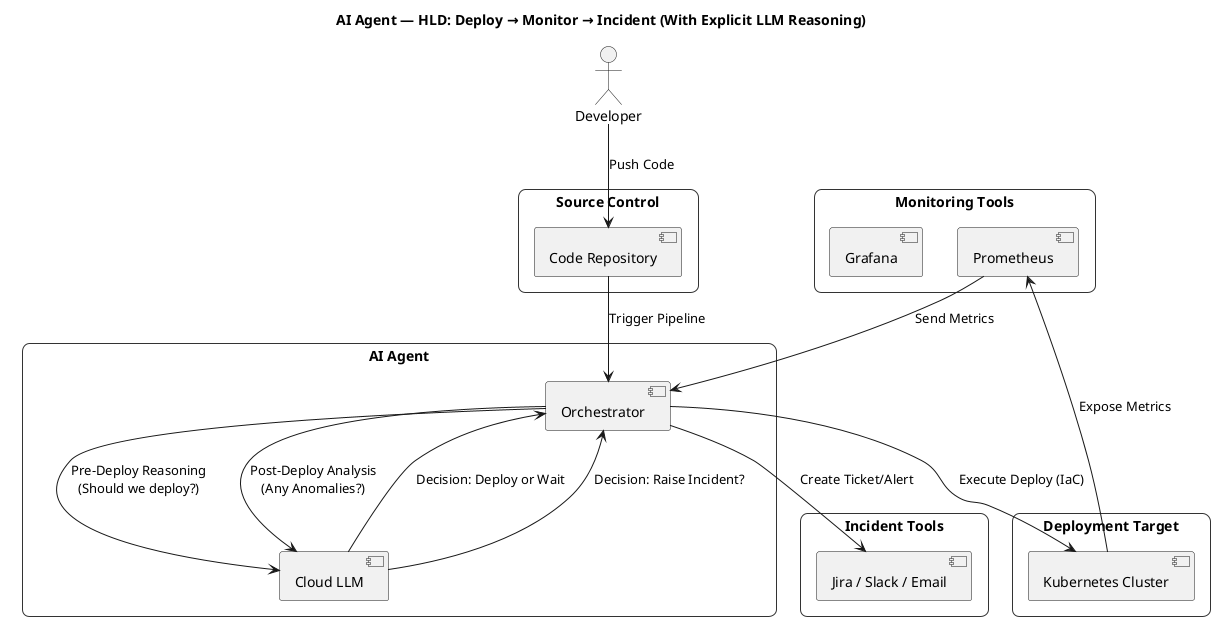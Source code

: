 @startuml
title AI Agent — HLD: Deploy → Monitor → Incident (With Explicit LLM Reasoning)

skinparam rectangle {
  BackgroundColor #FFFFFF
  BorderColor #333333
  RoundCorner 15
}

actor Developer

rectangle "Source Control" {
  [Code Repository]
}

rectangle "AI Agent" {
  [Orchestrator]
  [Cloud LLM]
}

rectangle "Deployment Target" {
  [Kubernetes Cluster]
}

rectangle "Monitoring Tools" {
  [Prometheus]
  [Grafana]
}

rectangle "Incident Tools" {
  [Jira / Slack / Email]
}

' ---- Clear flow ----

Developer --> [Code Repository] : Push Code

[Code Repository] --> [Orchestrator] : Trigger Pipeline

[Orchestrator] --> [Cloud LLM] : Pre-Deploy Reasoning\n(Should we deploy?)

[Cloud LLM] --> [Orchestrator] : Decision: Deploy or Wait

[Orchestrator] --> [Kubernetes Cluster] : Execute Deploy (IaC)

[Kubernetes Cluster] --> [Prometheus] : Expose Metrics

[Prometheus] --> [Orchestrator] : Send Metrics

[Orchestrator] --> [Cloud LLM] : Post-Deploy Analysis\n(Any Anomalies?)

[Cloud LLM] --> [Orchestrator] : Decision: Raise Incident?

[Orchestrator] --> [Jira / Slack / Email] : Create Ticket/Alert

@enduml

